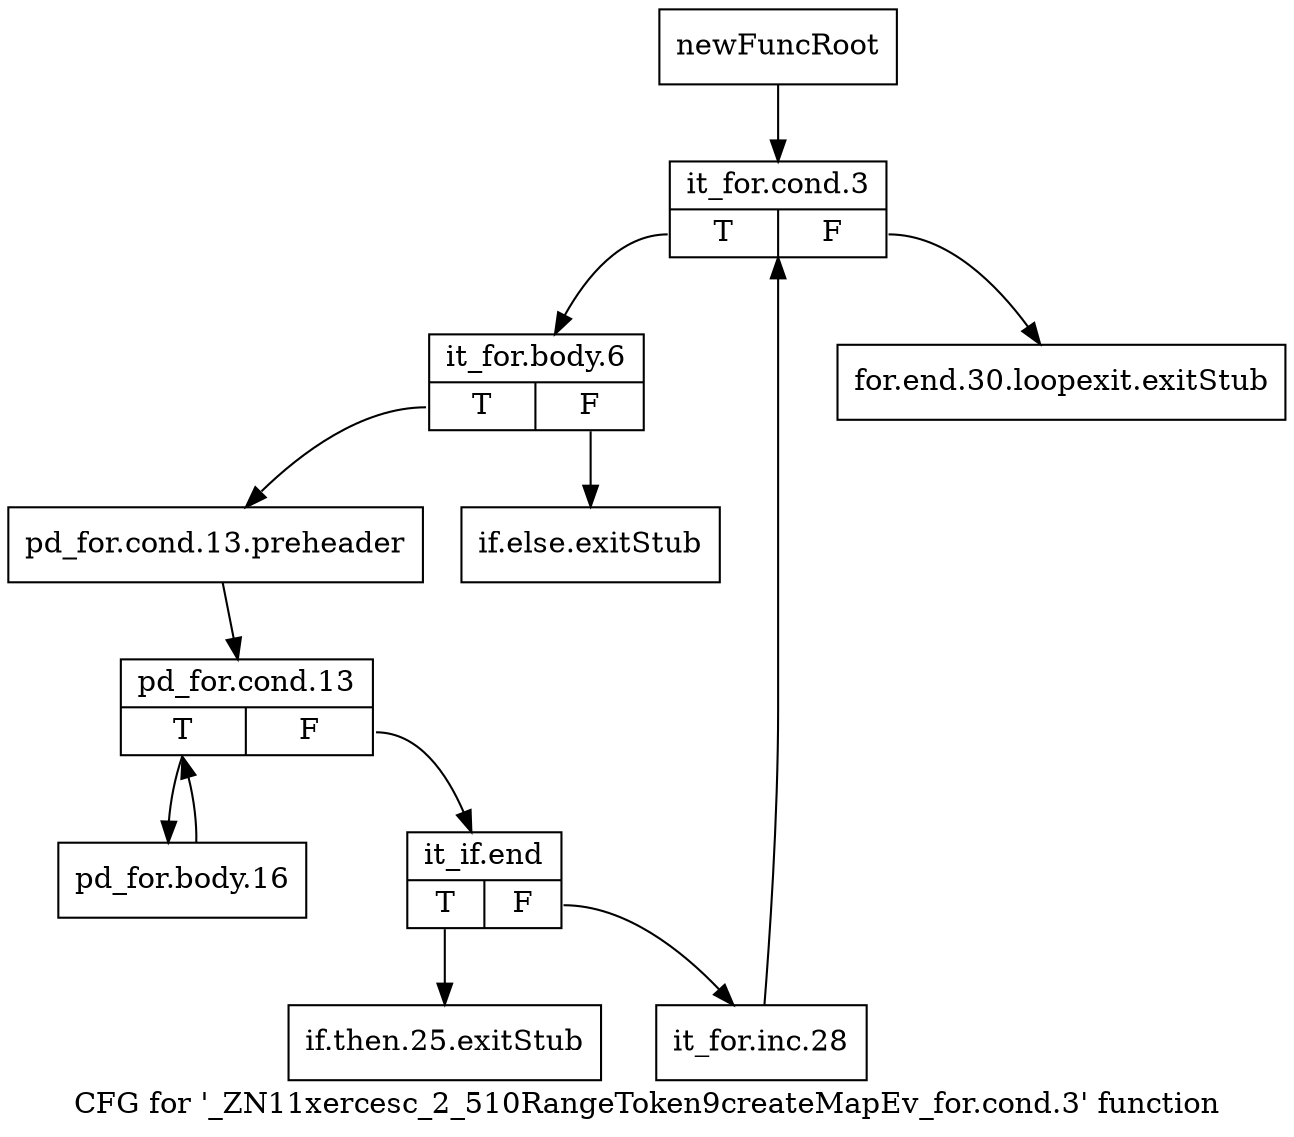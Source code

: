digraph "CFG for '_ZN11xercesc_2_510RangeToken9createMapEv_for.cond.3' function" {
	label="CFG for '_ZN11xercesc_2_510RangeToken9createMapEv_for.cond.3' function";

	Node0x993fe10 [shape=record,label="{newFuncRoot}"];
	Node0x993fe10 -> Node0x9942b90;
	Node0x9942aa0 [shape=record,label="{for.end.30.loopexit.exitStub}"];
	Node0x9942af0 [shape=record,label="{if.else.exitStub}"];
	Node0x9942b40 [shape=record,label="{if.then.25.exitStub}"];
	Node0x9942b90 [shape=record,label="{it_for.cond.3|{<s0>T|<s1>F}}"];
	Node0x9942b90:s0 -> Node0x9942be0;
	Node0x9942b90:s1 -> Node0x9942aa0;
	Node0x9942be0 [shape=record,label="{it_for.body.6|{<s0>T|<s1>F}}"];
	Node0x9942be0:s0 -> Node0x9942c30;
	Node0x9942be0:s1 -> Node0x9942af0;
	Node0x9942c30 [shape=record,label="{pd_for.cond.13.preheader}"];
	Node0x9942c30 -> Node0x9942c80;
	Node0x9942c80 [shape=record,label="{pd_for.cond.13|{<s0>T|<s1>F}}"];
	Node0x9942c80:s0 -> Node0x9942d70;
	Node0x9942c80:s1 -> Node0x9942cd0;
	Node0x9942cd0 [shape=record,label="{it_if.end|{<s0>T|<s1>F}}"];
	Node0x9942cd0:s0 -> Node0x9942b40;
	Node0x9942cd0:s1 -> Node0x9942d20;
	Node0x9942d20 [shape=record,label="{it_for.inc.28}"];
	Node0x9942d20 -> Node0x9942b90;
	Node0x9942d70 [shape=record,label="{pd_for.body.16}"];
	Node0x9942d70 -> Node0x9942c80;
}
